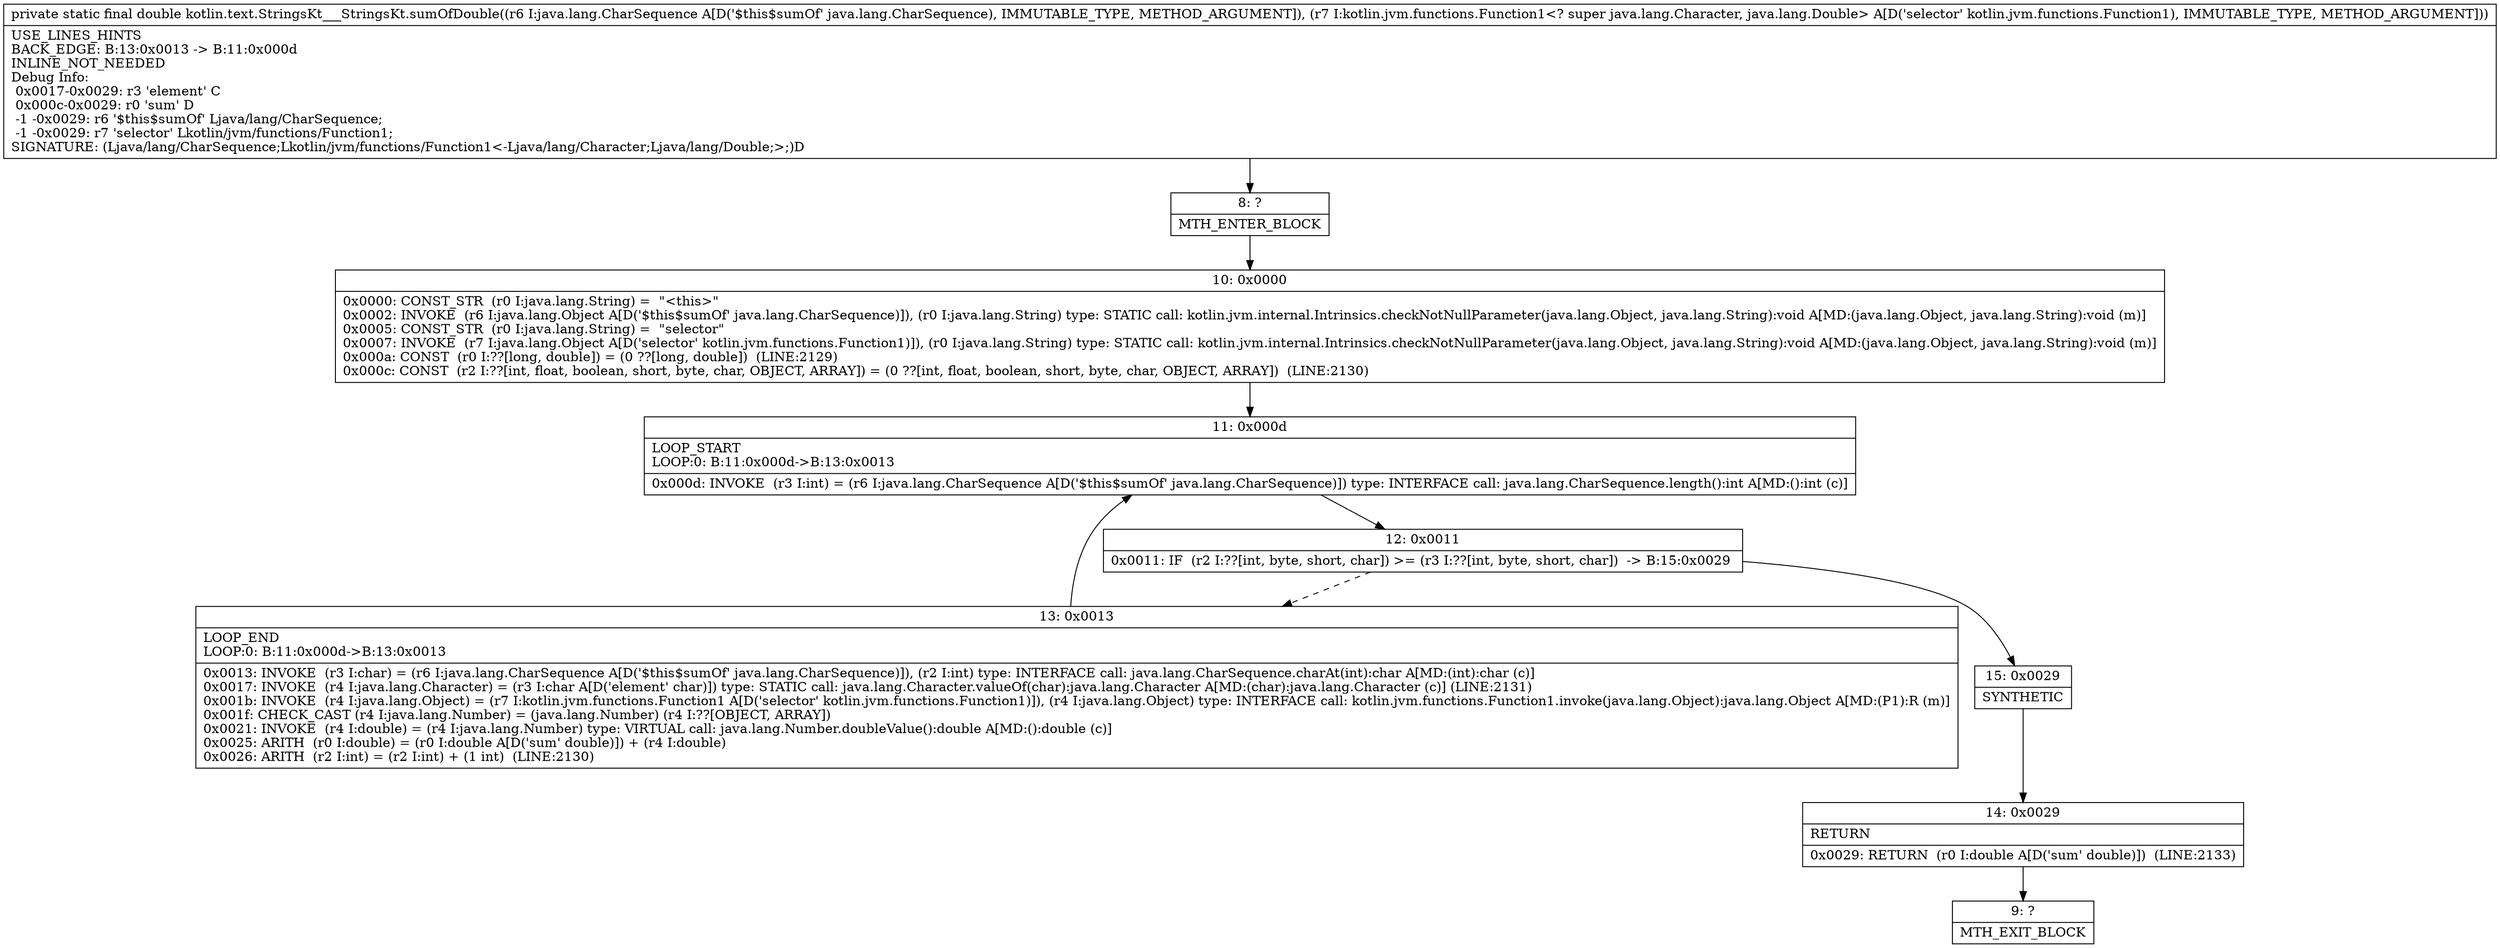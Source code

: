 digraph "CFG forkotlin.text.StringsKt___StringsKt.sumOfDouble(Ljava\/lang\/CharSequence;Lkotlin\/jvm\/functions\/Function1;)D" {
Node_8 [shape=record,label="{8\:\ ?|MTH_ENTER_BLOCK\l}"];
Node_10 [shape=record,label="{10\:\ 0x0000|0x0000: CONST_STR  (r0 I:java.lang.String) =  \"\<this\>\" \l0x0002: INVOKE  (r6 I:java.lang.Object A[D('$this$sumOf' java.lang.CharSequence)]), (r0 I:java.lang.String) type: STATIC call: kotlin.jvm.internal.Intrinsics.checkNotNullParameter(java.lang.Object, java.lang.String):void A[MD:(java.lang.Object, java.lang.String):void (m)]\l0x0005: CONST_STR  (r0 I:java.lang.String) =  \"selector\" \l0x0007: INVOKE  (r7 I:java.lang.Object A[D('selector' kotlin.jvm.functions.Function1)]), (r0 I:java.lang.String) type: STATIC call: kotlin.jvm.internal.Intrinsics.checkNotNullParameter(java.lang.Object, java.lang.String):void A[MD:(java.lang.Object, java.lang.String):void (m)]\l0x000a: CONST  (r0 I:??[long, double]) = (0 ??[long, double])  (LINE:2129)\l0x000c: CONST  (r2 I:??[int, float, boolean, short, byte, char, OBJECT, ARRAY]) = (0 ??[int, float, boolean, short, byte, char, OBJECT, ARRAY])  (LINE:2130)\l}"];
Node_11 [shape=record,label="{11\:\ 0x000d|LOOP_START\lLOOP:0: B:11:0x000d\-\>B:13:0x0013\l|0x000d: INVOKE  (r3 I:int) = (r6 I:java.lang.CharSequence A[D('$this$sumOf' java.lang.CharSequence)]) type: INTERFACE call: java.lang.CharSequence.length():int A[MD:():int (c)]\l}"];
Node_12 [shape=record,label="{12\:\ 0x0011|0x0011: IF  (r2 I:??[int, byte, short, char]) \>= (r3 I:??[int, byte, short, char])  \-\> B:15:0x0029 \l}"];
Node_13 [shape=record,label="{13\:\ 0x0013|LOOP_END\lLOOP:0: B:11:0x000d\-\>B:13:0x0013\l|0x0013: INVOKE  (r3 I:char) = (r6 I:java.lang.CharSequence A[D('$this$sumOf' java.lang.CharSequence)]), (r2 I:int) type: INTERFACE call: java.lang.CharSequence.charAt(int):char A[MD:(int):char (c)]\l0x0017: INVOKE  (r4 I:java.lang.Character) = (r3 I:char A[D('element' char)]) type: STATIC call: java.lang.Character.valueOf(char):java.lang.Character A[MD:(char):java.lang.Character (c)] (LINE:2131)\l0x001b: INVOKE  (r4 I:java.lang.Object) = (r7 I:kotlin.jvm.functions.Function1 A[D('selector' kotlin.jvm.functions.Function1)]), (r4 I:java.lang.Object) type: INTERFACE call: kotlin.jvm.functions.Function1.invoke(java.lang.Object):java.lang.Object A[MD:(P1):R (m)]\l0x001f: CHECK_CAST (r4 I:java.lang.Number) = (java.lang.Number) (r4 I:??[OBJECT, ARRAY]) \l0x0021: INVOKE  (r4 I:double) = (r4 I:java.lang.Number) type: VIRTUAL call: java.lang.Number.doubleValue():double A[MD:():double (c)]\l0x0025: ARITH  (r0 I:double) = (r0 I:double A[D('sum' double)]) + (r4 I:double) \l0x0026: ARITH  (r2 I:int) = (r2 I:int) + (1 int)  (LINE:2130)\l}"];
Node_15 [shape=record,label="{15\:\ 0x0029|SYNTHETIC\l}"];
Node_14 [shape=record,label="{14\:\ 0x0029|RETURN\l|0x0029: RETURN  (r0 I:double A[D('sum' double)])  (LINE:2133)\l}"];
Node_9 [shape=record,label="{9\:\ ?|MTH_EXIT_BLOCK\l}"];
MethodNode[shape=record,label="{private static final double kotlin.text.StringsKt___StringsKt.sumOfDouble((r6 I:java.lang.CharSequence A[D('$this$sumOf' java.lang.CharSequence), IMMUTABLE_TYPE, METHOD_ARGUMENT]), (r7 I:kotlin.jvm.functions.Function1\<? super java.lang.Character, java.lang.Double\> A[D('selector' kotlin.jvm.functions.Function1), IMMUTABLE_TYPE, METHOD_ARGUMENT]))  | USE_LINES_HINTS\lBACK_EDGE: B:13:0x0013 \-\> B:11:0x000d\lINLINE_NOT_NEEDED\lDebug Info:\l  0x0017\-0x0029: r3 'element' C\l  0x000c\-0x0029: r0 'sum' D\l  \-1 \-0x0029: r6 '$this$sumOf' Ljava\/lang\/CharSequence;\l  \-1 \-0x0029: r7 'selector' Lkotlin\/jvm\/functions\/Function1;\lSIGNATURE: (Ljava\/lang\/CharSequence;Lkotlin\/jvm\/functions\/Function1\<\-Ljava\/lang\/Character;Ljava\/lang\/Double;\>;)D\l}"];
MethodNode -> Node_8;Node_8 -> Node_10;
Node_10 -> Node_11;
Node_11 -> Node_12;
Node_12 -> Node_13[style=dashed];
Node_12 -> Node_15;
Node_13 -> Node_11;
Node_15 -> Node_14;
Node_14 -> Node_9;
}

